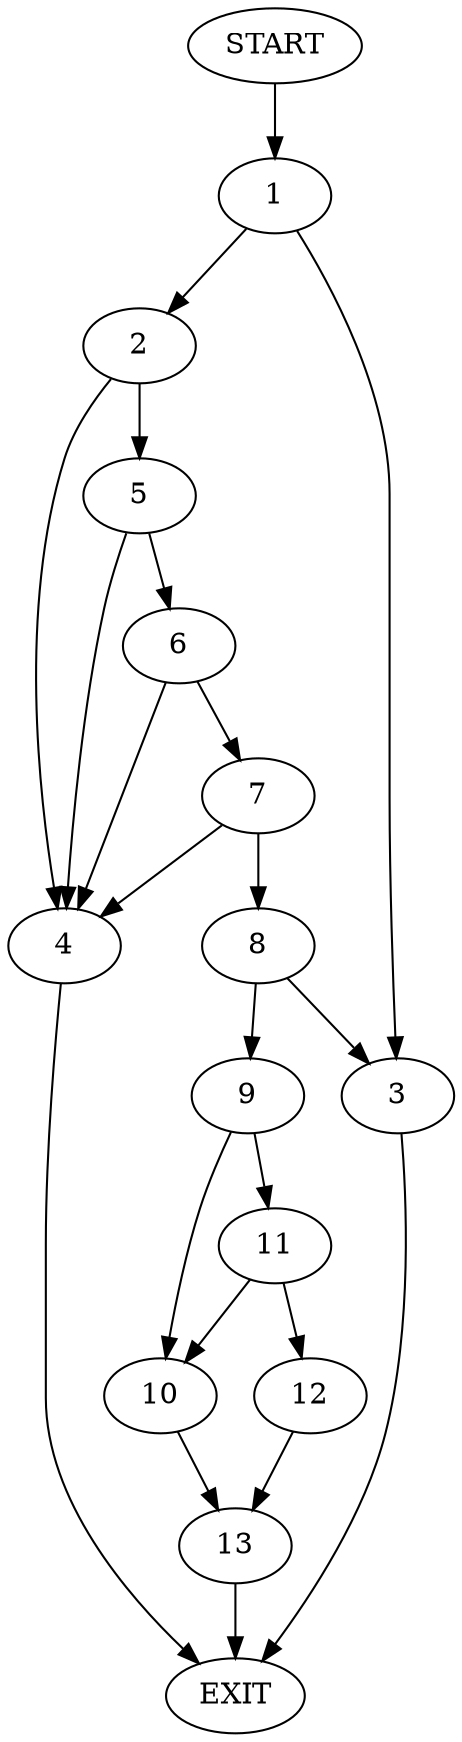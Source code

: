 digraph {
0 [label="START"]
14 [label="EXIT"]
0 -> 1
1 -> 2
1 -> 3
2 -> 4
2 -> 5
3 -> 14
5 -> 4
5 -> 6
4 -> 14
6 -> 4
6 -> 7
7 -> 8
7 -> 4
8 -> 9
8 -> 3
9 -> 10
9 -> 11
11 -> 10
11 -> 12
10 -> 13
12 -> 13
13 -> 14
}

